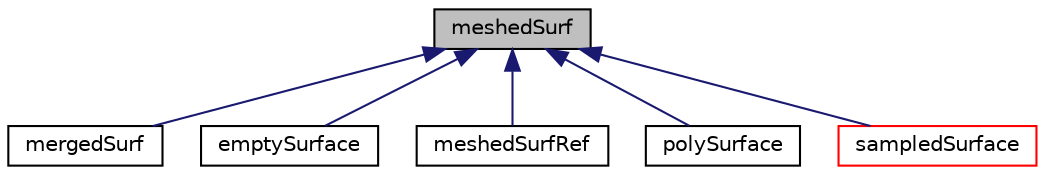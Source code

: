 digraph "meshedSurf"
{
  bgcolor="transparent";
  edge [fontname="Helvetica",fontsize="10",labelfontname="Helvetica",labelfontsize="10"];
  node [fontname="Helvetica",fontsize="10",shape=record];
  Node1 [label="meshedSurf",height=0.2,width=0.4,color="black", fillcolor="grey75", style="filled" fontcolor="black"];
  Node1 -> Node2 [dir="back",color="midnightblue",fontsize="10",style="solid",fontname="Helvetica"];
  Node2 [label="mergedSurf",height=0.2,width=0.4,color="black",URL="$classFoam_1_1mergedSurf.html",tooltip="Simple class to manage surface merging information. "];
  Node1 -> Node3 [dir="back",color="midnightblue",fontsize="10",style="solid",fontname="Helvetica"];
  Node3 [label="emptySurface",height=0.2,width=0.4,color="black",URL="$classFoam_1_1meshedSurf_1_1emptySurface.html",tooltip="A meshedSurf class with no faces, points or zoneId. "];
  Node1 -> Node4 [dir="back",color="midnightblue",fontsize="10",style="solid",fontname="Helvetica"];
  Node4 [label="meshedSurfRef",height=0.2,width=0.4,color="black",URL="$classFoam_1_1meshedSurfRef.html",tooltip="Implements a meshed surface by referencing existing faces and points. "];
  Node1 -> Node5 [dir="back",color="midnightblue",fontsize="10",style="solid",fontname="Helvetica"];
  Node5 [label="polySurface",height=0.2,width=0.4,color="black",URL="$classFoam_1_1polySurface.html",tooltip="A surface mesh consisting of general polygon faces and capable of holding fields. ..."];
  Node1 -> Node6 [dir="back",color="midnightblue",fontsize="10",style="solid",fontname="Helvetica"];
  Node6 [label="sampledSurface",height=0.2,width=0.4,color="red",URL="$classFoam_1_1sampledSurface.html",tooltip="An abstract class for surfaces with sampling. "];
}
